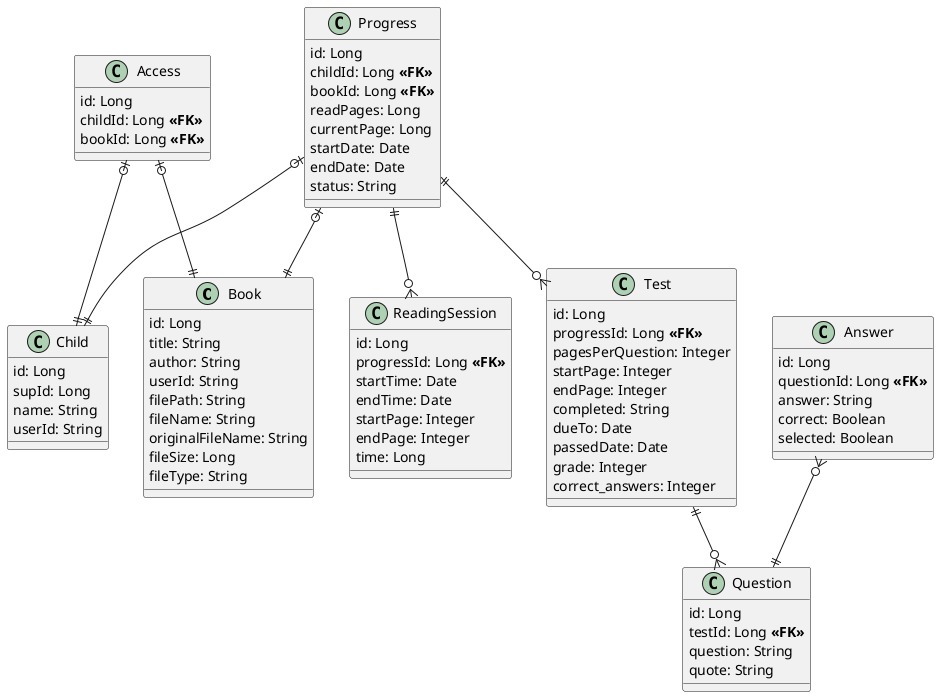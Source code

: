 @startuml BOM

class Book {
    id: Long
    title: String
    author: String
    userId: String
    filePath: String
    fileName: String
    originalFileName: String
    fileSize: Long
    fileType: String
}

class Child {
    id: Long
    supId: Long
    name: String
    userId: String
}

class Access {
    id: Long
    childId: Long **<<FK>>**
    bookId: Long **<<FK>>**
}

class Progress {
    id: Long
    childId: Long **<<FK>>**
    bookId: Long **<<FK>>**
    readPages: Long
    currentPage: Long
    startDate: Date
    endDate: Date
    status: String
}

class ReadingSession {
    id: Long
    progressId: Long **<<FK>>**
    startTime: Date
    endTime: Date
    startPage: Integer
    endPage: Integer
    time: Long
}

class Test {
    id: Long
    progressId: Long **<<FK>>**
    pagesPerQuestion: Integer
    startPage: Integer
    endPage: Integer
    completed: String
    dueTo: Date
    passedDate: Date
    grade: Integer
    correct_answers: Integer
}

class Question {
    id: Long
    testId: Long **<<FK>>**
    question: String
    quote: String
}

class Answer {
    id: Long
    questionId: Long **<<FK>>**
    answer: String
    correct: Boolean
    selected: Boolean
}

Access |o--|| Book
Access |o--|| Child

Progress |o--|| Book
Progress |o--|| Child
Progress ||--o{ ReadingSession
Progress ||--o{ Test

Test ||--o{ Question
Answer }o--|| Question

@enduml